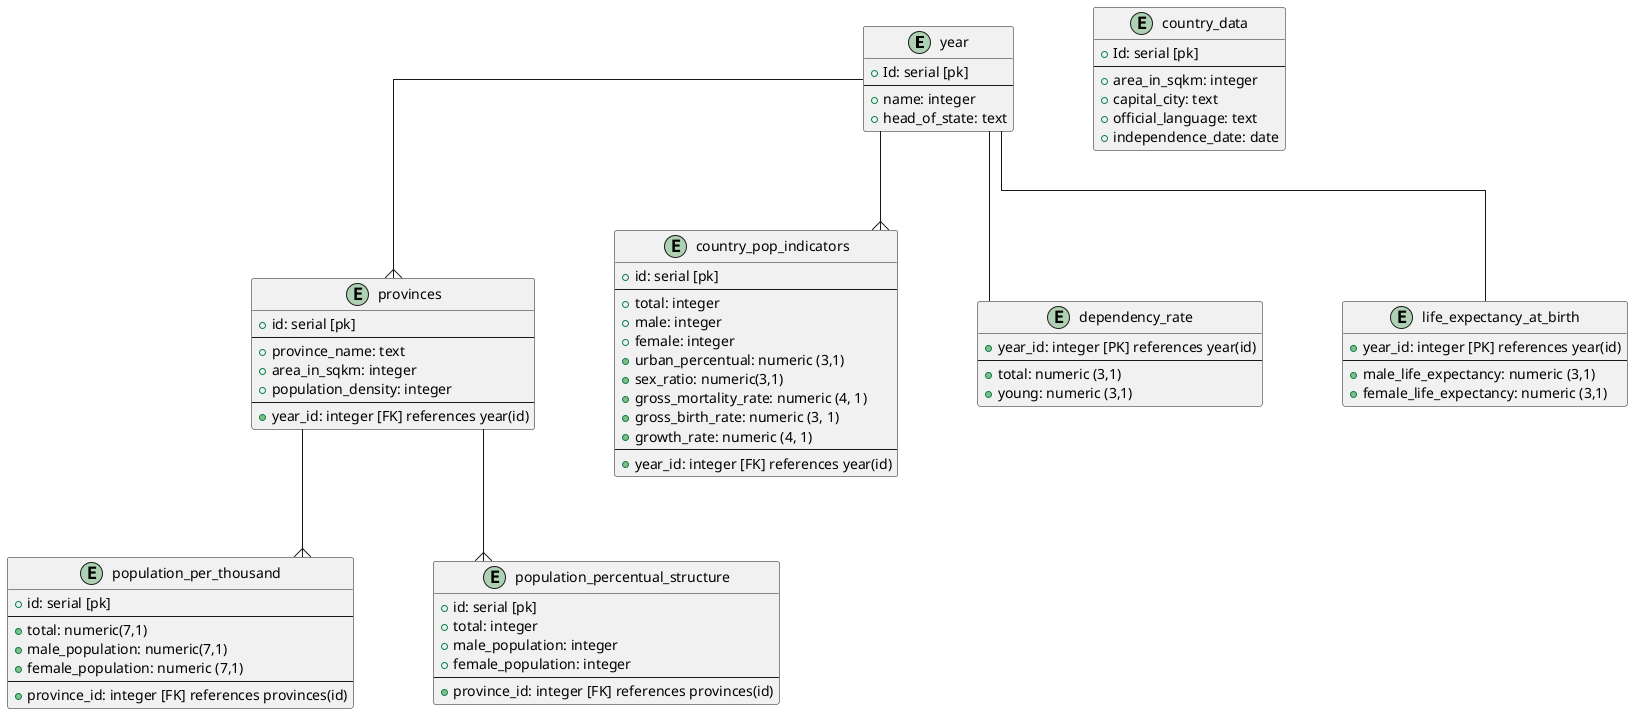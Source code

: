 @startuml moz_database
skinparam {
    Nodesep 80
    Ranksep 80
    Linetype ortho
}

skinparam entity {
    BackgroundColor LightBlue
    FontSize 14
    ArrowThickness 1
}

entity year {
    + Id: serial [pk]
    --
    + name: integer
    + head_of_state: text
}

entity country_data {
    + Id: serial [pk]
    --
    + area_in_sqkm: integer
    + capital_city: text
    + official_language: text
    + independence_date: date
}

entity provinces {
   + id: serial [pk]
   --
   + province_name: text
   + area_in_sqkm: integer
   + population_density: integer
   --
   + year_id: integer [FK] references year(id)
}

entity population_per_thousand{
    + id: serial [pk]
    --
    + total: numeric(7,1)
    + male_population: numeric(7,1)
    + female_population: numeric (7,1)
    --
    + province_id: integer [FK] references provinces(id)
}

entity population_percentual_structure {
    + id: serial [pk]
    + total: integer
    + male_population: integer
    + female_population: integer
    --
    + province_id: integer [FK] references provinces(id)
}


entity country_pop_indicators {
    + id: serial [pk]
    --
    + total: integer
    + male: integer
    + female: integer
    + urban_percentual: numeric (3,1)
    + sex_ratio: numeric(3,1)
    + gross_mortality_rate: numeric (4, 1)
    + gross_birth_rate: numeric (3, 1)
    + growth_rate: numeric (4, 1)
    --
    + year_id: integer [FK] references year(id)
}

entity dependency_rate {
    + year_id: integer [PK] references year(id)
    --
    + total: numeric (3,1)
    + young: numeric (3,1)
}

entity life_expectancy_at_birth {
    + year_id: integer [PK] references year(id)
    --
    + male_life_expectancy: numeric (3,1)
    + female_life_expectancy: numeric (3,1)
}

'relashionships:
year --{ provinces
provinces --{ population_per_thousand
provinces --{ population_percentual_structure
year -- life_expectancy_at_birth
year --{ country_pop_indicators
year -- dependency_rate

@enduml
